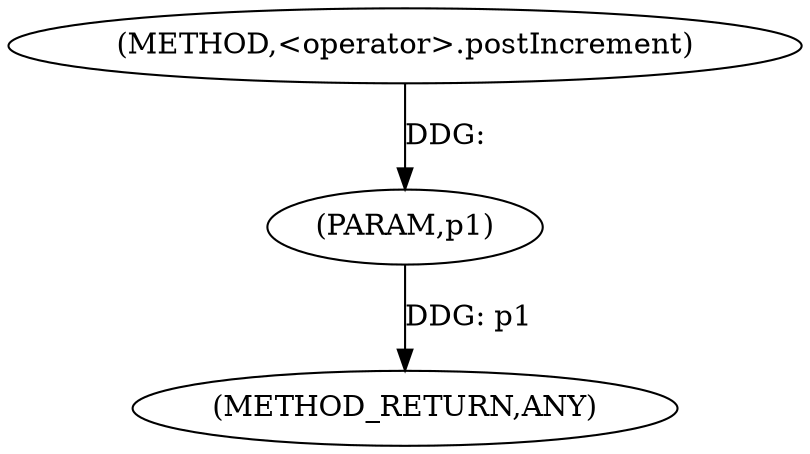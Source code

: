 
digraph "&lt;operator&gt;.postIncrement" {  

"2051" [label = "(METHOD,&lt;operator&gt;.postIncrement)" ]

"2054" [label = "(METHOD_RETURN,ANY)" ]

"2052" [label = "(PARAM,p1)" ]

  "2052" -> "2054"  [ label = "DDG: p1"] 

  "2051" -> "2052"  [ label = "DDG: "] 

}